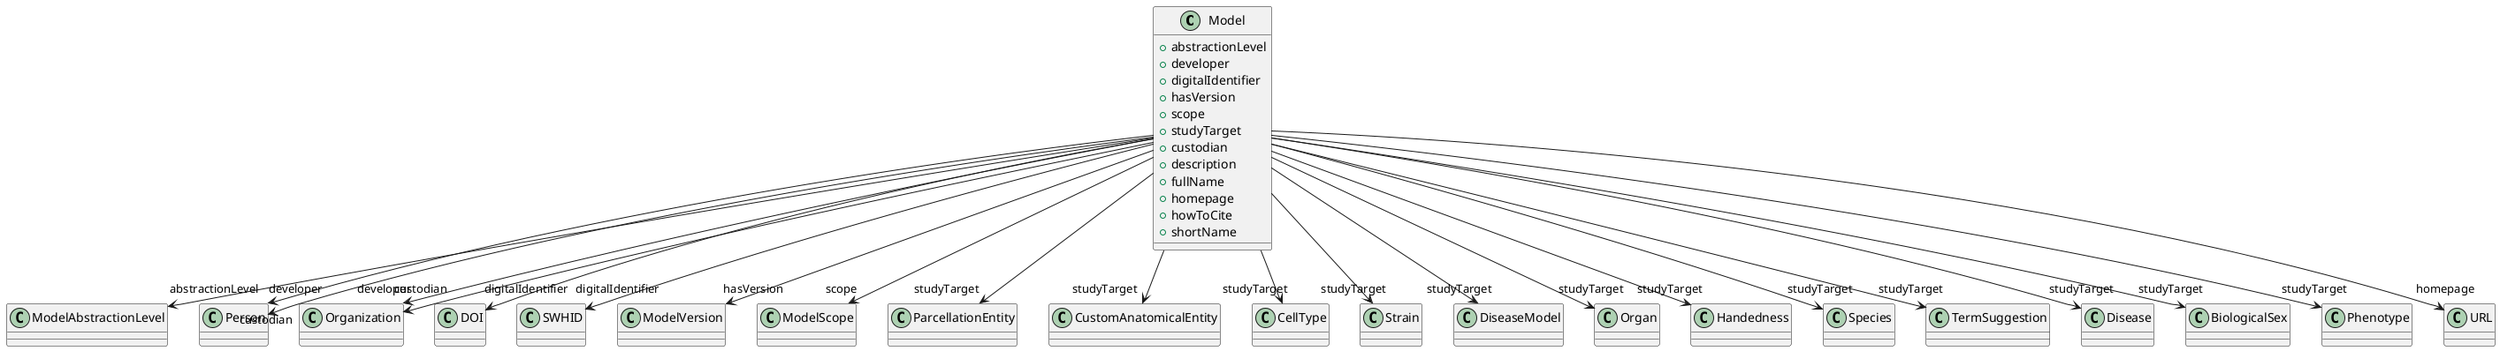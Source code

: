 @startuml
class Model {
+abstractionLevel
+developer
+digitalIdentifier
+hasVersion
+scope
+studyTarget
+custodian
+description
+fullName
+homepage
+howToCite
+shortName

}
Model -d-> "abstractionLevel" ModelAbstractionLevel
Model -d-> "developer" Person
Model -d-> "developer" Organization
Model -d-> "digitalIdentifier" DOI
Model -d-> "digitalIdentifier" SWHID
Model -d-> "hasVersion" ModelVersion
Model -d-> "scope" ModelScope
Model -d-> "studyTarget" ParcellationEntity
Model -d-> "studyTarget" CustomAnatomicalEntity
Model -d-> "studyTarget" CellType
Model -d-> "studyTarget" Strain
Model -d-> "studyTarget" DiseaseModel
Model -d-> "studyTarget" Organ
Model -d-> "studyTarget" Handedness
Model -d-> "studyTarget" Species
Model -d-> "studyTarget" TermSuggestion
Model -d-> "studyTarget" Disease
Model -d-> "studyTarget" BiologicalSex
Model -d-> "studyTarget" Phenotype
Model -d-> "custodian" Person
Model -d-> "custodian" Organization
Model -d-> "homepage" URL

@enduml